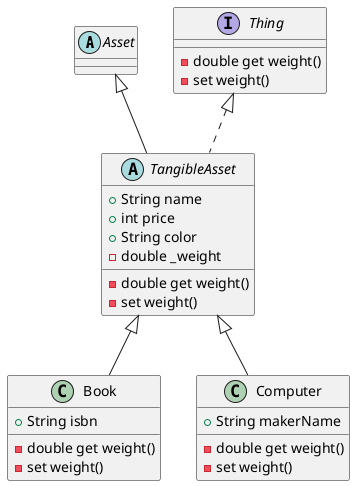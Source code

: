 @startuml Asset

abstract class Asset {}

abstract class TangibleAsset extends Asset implements Thing {
  +String name
  +int price
  +String color
  -double _weight
  
  -double get weight()
  -set weight()

}

interface Thing {
  -double get weight()
  -set weight()
}

class Book extends TangibleAsset {
  +String isbn
  -double get weight()
  -set weight()
}

class Computer extends TangibleAsset {
  +String makerName
  -double get weight()
  -set weight()

}